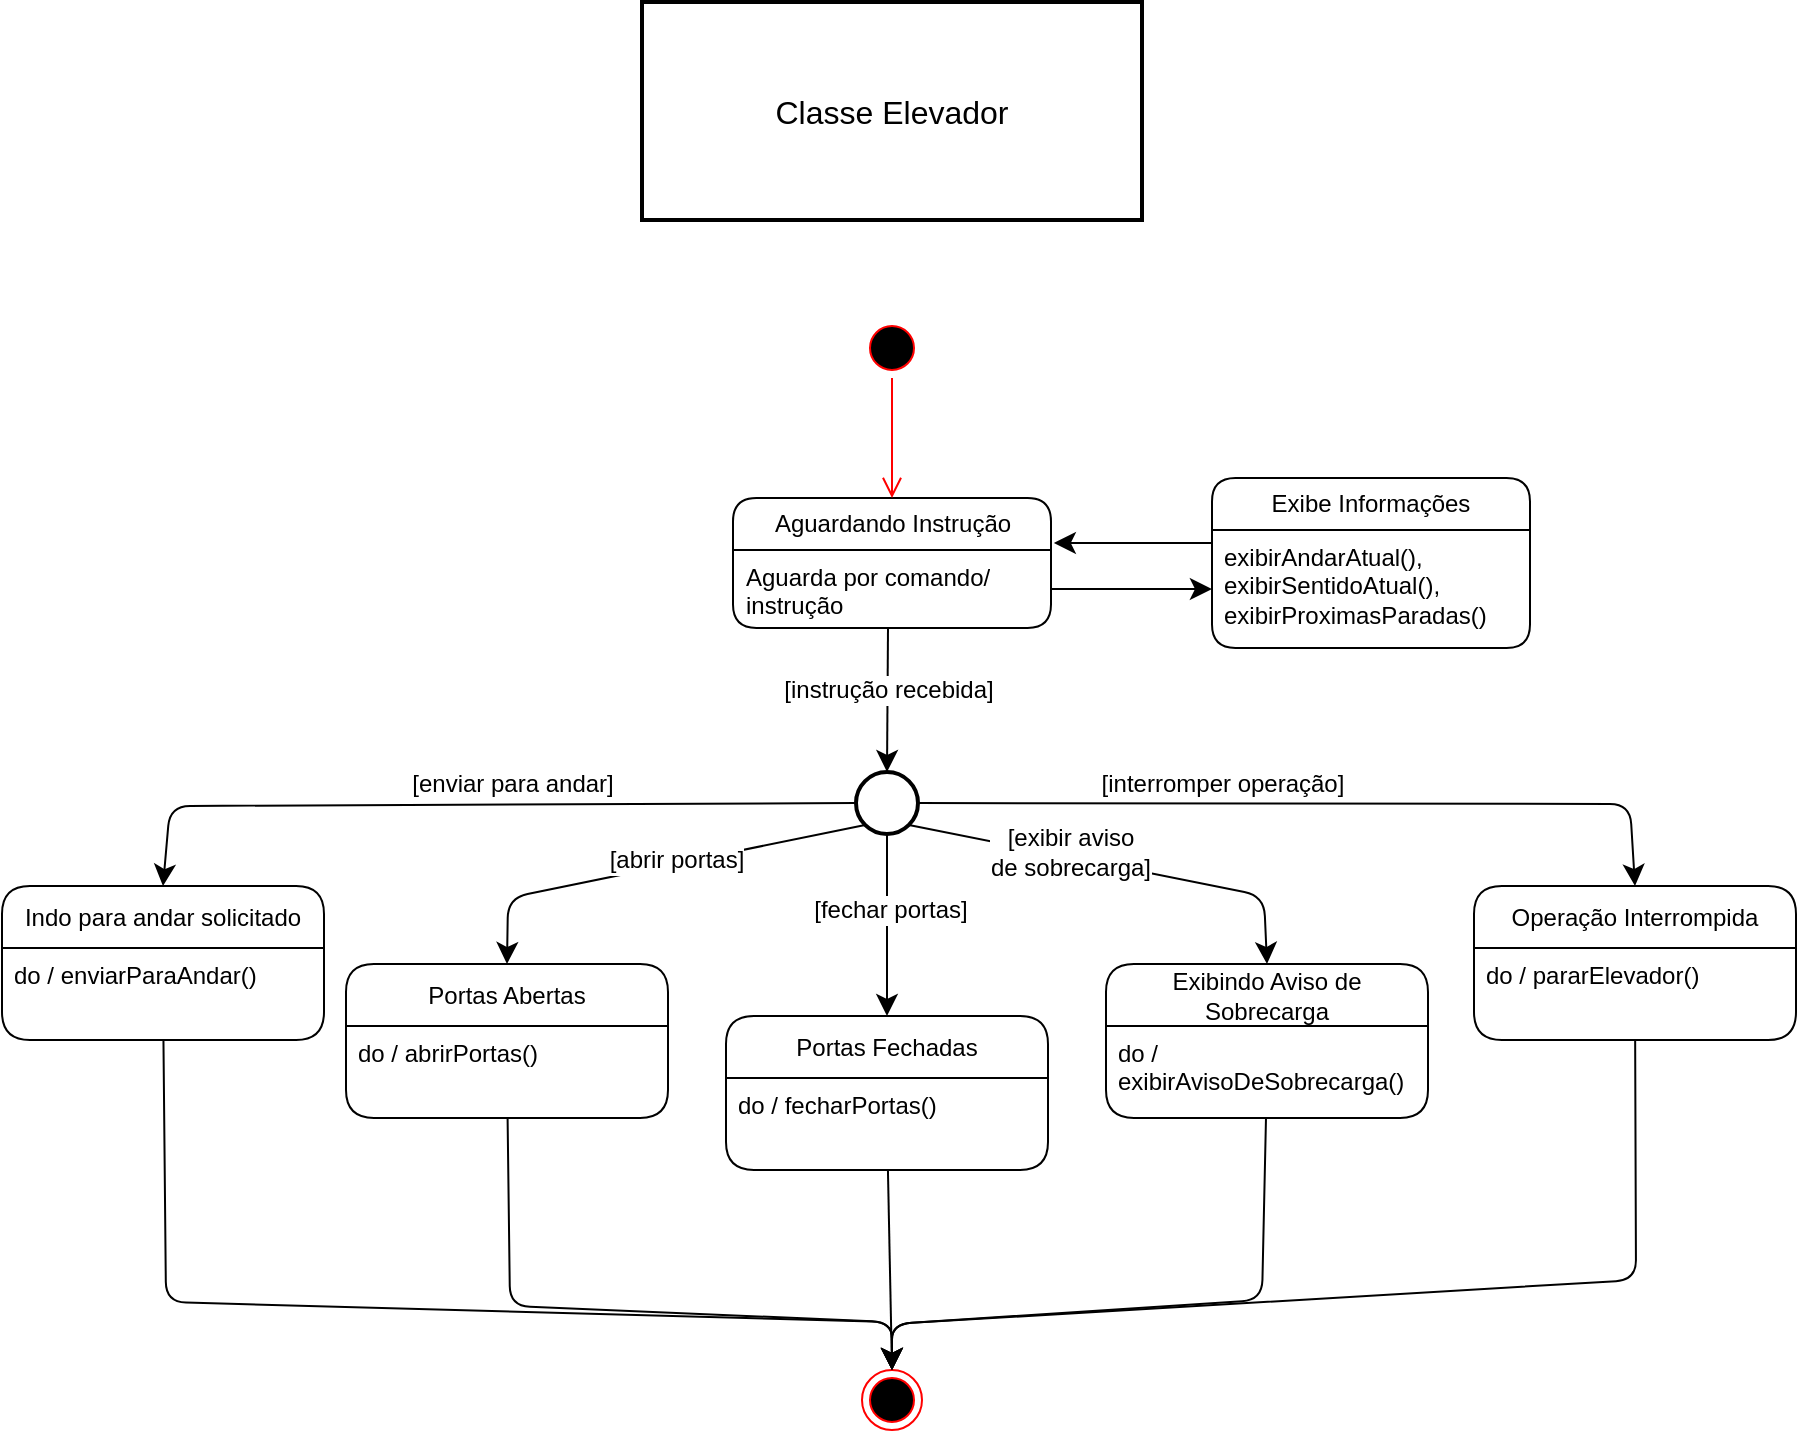 <mxfile version="24.7.17">
  <diagram name="Page-1" id="PvO7PaFhvo8tSTidr793">
    <mxGraphModel dx="2887" dy="1389" grid="0" gridSize="10" guides="1" tooltips="1" connect="1" arrows="1" fold="1" page="0" pageScale="1" pageWidth="850" pageHeight="1100" math="0" shadow="0">
      <root>
        <mxCell id="0" />
        <mxCell id="1" parent="0" />
        <mxCell id="tGHlBoQcHOteD8q6I_E0-1" value="Classe Elevador" style="rounded=0;whiteSpace=wrap;html=1;strokeWidth=2;fontSize=16;" parent="1" vertex="1">
          <mxGeometry x="-577" y="-50" width="250" height="109" as="geometry" />
        </mxCell>
        <mxCell id="IoiNk8IZeVNX4eK0WC4M-1" value="Aguardando Instrução" style="swimlane;fontStyle=0;childLayout=stackLayout;horizontal=1;startSize=26;fillColor=none;horizontalStack=0;resizeParent=1;resizeParentMax=0;resizeLast=0;collapsible=1;marginBottom=0;whiteSpace=wrap;html=1;rounded=1;" parent="1" vertex="1">
          <mxGeometry x="-531.5" y="198" width="159" height="65" as="geometry" />
        </mxCell>
        <mxCell id="OYxBc7l5gQZNsj0rQO2C-17" style="edgeStyle=none;shape=connector;curved=0;rounded=1;orthogonalLoop=1;jettySize=auto;html=1;strokeColor=default;align=center;verticalAlign=middle;fontFamily=Helvetica;fontSize=12;fontColor=default;labelBackgroundColor=default;startSize=8;endArrow=classic;endSize=8;" parent="IoiNk8IZeVNX4eK0WC4M-1" source="IoiNk8IZeVNX4eK0WC4M-2" edge="1">
          <mxGeometry relative="1" as="geometry">
            <mxPoint x="239.452" y="45.5" as="targetPoint" />
          </mxGeometry>
        </mxCell>
        <mxCell id="IoiNk8IZeVNX4eK0WC4M-2" value="Aguarda por comando/&lt;div&gt;instrução&lt;/div&gt;" style="text;strokeColor=none;fillColor=none;align=left;verticalAlign=top;spacingLeft=4;spacingRight=4;overflow=hidden;rotatable=0;points=[[0,0.5],[1,0.5]];portConstraint=eastwest;whiteSpace=wrap;html=1;" parent="IoiNk8IZeVNX4eK0WC4M-1" vertex="1">
          <mxGeometry y="26" width="159" height="39" as="geometry" />
        </mxCell>
        <mxCell id="IoiNk8IZeVNX4eK0WC4M-3" value="" style="ellipse;html=1;shape=startState;fillColor=#000000;strokeColor=#ff0000;" parent="1" vertex="1">
          <mxGeometry x="-467" y="108" width="30" height="30" as="geometry" />
        </mxCell>
        <mxCell id="IoiNk8IZeVNX4eK0WC4M-4" value="" style="edgeStyle=orthogonalEdgeStyle;html=1;verticalAlign=bottom;endArrow=open;endSize=8;strokeColor=#ff0000;rounded=0;fontSize=12;curved=1;" parent="1" source="IoiNk8IZeVNX4eK0WC4M-3" edge="1">
          <mxGeometry relative="1" as="geometry">
            <mxPoint x="-452" y="198" as="targetPoint" />
          </mxGeometry>
        </mxCell>
        <mxCell id="UVrMw299oJDWgqpV7a1R-3" style="edgeStyle=none;curved=0;rounded=1;orthogonalLoop=1;jettySize=auto;html=1;exitX=0;exitY=0.5;exitDx=0;exitDy=0;entryX=0.5;entryY=0;entryDx=0;entryDy=0;fontSize=12;startSize=8;endSize=8;" parent="1" source="IoiNk8IZeVNX4eK0WC4M-5" target="UVrMw299oJDWgqpV7a1R-1" edge="1">
          <mxGeometry relative="1" as="geometry">
            <Array as="points">
              <mxPoint x="-813" y="352" />
            </Array>
          </mxGeometry>
        </mxCell>
        <mxCell id="UVrMw299oJDWgqpV7a1R-4" value="[enviar para andar]" style="edgeLabel;html=1;align=center;verticalAlign=middle;resizable=0;points=[];fontSize=12;fontFamily=Helvetica;fontColor=default;labelBackgroundColor=default;" parent="UVrMw299oJDWgqpV7a1R-3" vertex="1" connectable="0">
          <mxGeometry x="-0.008" y="-2" relative="1" as="geometry">
            <mxPoint x="18" y="-9" as="offset" />
          </mxGeometry>
        </mxCell>
        <mxCell id="OYxBc7l5gQZNsj0rQO2C-1" style="edgeStyle=none;curved=0;rounded=1;orthogonalLoop=1;jettySize=auto;html=1;exitX=0;exitY=1;exitDx=0;exitDy=0;fontSize=12;startSize=8;endSize=8;entryX=0.5;entryY=0;entryDx=0;entryDy=0;" parent="1" source="IoiNk8IZeVNX4eK0WC4M-5" target="OYxBc7l5gQZNsj0rQO2C-3" edge="1">
          <mxGeometry relative="1" as="geometry">
            <mxPoint x="-648" y="450" as="targetPoint" />
            <Array as="points">
              <mxPoint x="-644" y="398" />
            </Array>
          </mxGeometry>
        </mxCell>
        <mxCell id="OYxBc7l5gQZNsj0rQO2C-2" value="[abrir portas]" style="edgeLabel;html=1;align=center;verticalAlign=middle;resizable=0;points=[];fontSize=12;fontFamily=Helvetica;fontColor=default;labelBackgroundColor=default;" parent="OYxBc7l5gQZNsj0rQO2C-1" vertex="1" connectable="0">
          <mxGeometry x="-0.052" relative="1" as="geometry">
            <mxPoint x="5" y="-3" as="offset" />
          </mxGeometry>
        </mxCell>
        <mxCell id="OYxBc7l5gQZNsj0rQO2C-7" style="edgeStyle=none;shape=connector;curved=0;rounded=1;orthogonalLoop=1;jettySize=auto;html=1;exitX=0.5;exitY=1;exitDx=0;exitDy=0;entryX=0.5;entryY=0;entryDx=0;entryDy=0;strokeColor=default;align=center;verticalAlign=middle;fontFamily=Helvetica;fontSize=12;fontColor=default;labelBackgroundColor=default;startSize=8;endArrow=classic;endSize=8;" parent="1" source="IoiNk8IZeVNX4eK0WC4M-5" target="OYxBc7l5gQZNsj0rQO2C-5" edge="1">
          <mxGeometry relative="1" as="geometry" />
        </mxCell>
        <mxCell id="OYxBc7l5gQZNsj0rQO2C-8" value="[fechar portas]" style="edgeLabel;html=1;align=center;verticalAlign=middle;resizable=0;points=[];fontSize=12;fontFamily=Helvetica;fontColor=default;labelBackgroundColor=default;" parent="OYxBc7l5gQZNsj0rQO2C-7" vertex="1" connectable="0">
          <mxGeometry x="-0.174" y="1" relative="1" as="geometry">
            <mxPoint as="offset" />
          </mxGeometry>
        </mxCell>
        <mxCell id="OYxBc7l5gQZNsj0rQO2C-11" style="edgeStyle=none;shape=connector;curved=0;rounded=1;orthogonalLoop=1;jettySize=auto;html=1;exitX=1;exitY=1;exitDx=0;exitDy=0;entryX=0.5;entryY=0;entryDx=0;entryDy=0;strokeColor=default;align=center;verticalAlign=middle;fontFamily=Helvetica;fontSize=12;fontColor=default;labelBackgroundColor=default;startSize=8;endArrow=classic;endSize=8;" parent="1" source="IoiNk8IZeVNX4eK0WC4M-5" target="OYxBc7l5gQZNsj0rQO2C-9" edge="1">
          <mxGeometry relative="1" as="geometry">
            <Array as="points">
              <mxPoint x="-266" y="397" />
            </Array>
          </mxGeometry>
        </mxCell>
        <mxCell id="OYxBc7l5gQZNsj0rQO2C-12" value="[exibir aviso&lt;div&gt;de sobrecarga]&lt;/div&gt;" style="edgeLabel;html=1;align=center;verticalAlign=middle;resizable=0;points=[];fontSize=12;fontFamily=Helvetica;fontColor=default;labelBackgroundColor=default;" parent="OYxBc7l5gQZNsj0rQO2C-11" vertex="1" connectable="0">
          <mxGeometry x="-0.294" y="1" relative="1" as="geometry">
            <mxPoint x="6" y="-1" as="offset" />
          </mxGeometry>
        </mxCell>
        <mxCell id="OYxBc7l5gQZNsj0rQO2C-15" style="edgeStyle=none;shape=connector;curved=0;rounded=1;orthogonalLoop=1;jettySize=auto;html=1;exitX=1;exitY=0.5;exitDx=0;exitDy=0;entryX=0.5;entryY=0;entryDx=0;entryDy=0;strokeColor=default;align=center;verticalAlign=middle;fontFamily=Helvetica;fontSize=12;fontColor=default;labelBackgroundColor=default;startSize=8;endArrow=classic;endSize=8;" parent="1" source="IoiNk8IZeVNX4eK0WC4M-5" target="OYxBc7l5gQZNsj0rQO2C-13" edge="1">
          <mxGeometry relative="1" as="geometry">
            <Array as="points">
              <mxPoint x="-83" y="351" />
            </Array>
          </mxGeometry>
        </mxCell>
        <mxCell id="OYxBc7l5gQZNsj0rQO2C-16" value="[interromper operação]" style="edgeLabel;html=1;align=center;verticalAlign=middle;resizable=0;points=[];fontSize=12;fontFamily=Helvetica;fontColor=default;labelBackgroundColor=default;" parent="OYxBc7l5gQZNsj0rQO2C-15" vertex="1" connectable="0">
          <mxGeometry x="-0.236" y="1" relative="1" as="geometry">
            <mxPoint y="-9" as="offset" />
          </mxGeometry>
        </mxCell>
        <mxCell id="IoiNk8IZeVNX4eK0WC4M-5" value="" style="ellipse;whiteSpace=wrap;html=1;aspect=fixed;strokeWidth=2;" parent="1" vertex="1">
          <mxGeometry x="-470" y="335" width="31" height="31" as="geometry" />
        </mxCell>
        <mxCell id="IoiNk8IZeVNX4eK0WC4M-6" style="edgeStyle=none;curved=1;rounded=0;orthogonalLoop=1;jettySize=auto;html=1;entryX=0.5;entryY=0;entryDx=0;entryDy=0;fontSize=12;startSize=8;endSize=8;" parent="1" target="IoiNk8IZeVNX4eK0WC4M-5" edge="1">
          <mxGeometry relative="1" as="geometry">
            <mxPoint x="-454" y="263" as="sourcePoint" />
          </mxGeometry>
        </mxCell>
        <mxCell id="IoiNk8IZeVNX4eK0WC4M-7" value="[instrução recebida]" style="edgeLabel;html=1;align=center;verticalAlign=middle;resizable=0;points=[];fontSize=12;" parent="IoiNk8IZeVNX4eK0WC4M-6" vertex="1" connectable="0">
          <mxGeometry x="-0.143" relative="1" as="geometry">
            <mxPoint as="offset" />
          </mxGeometry>
        </mxCell>
        <mxCell id="UVrMw299oJDWgqpV7a1R-1" value="Indo para andar solicitado" style="swimlane;fontStyle=0;childLayout=stackLayout;horizontal=1;startSize=31;fillColor=none;horizontalStack=0;resizeParent=1;resizeParentMax=0;resizeLast=0;collapsible=1;marginBottom=0;whiteSpace=wrap;html=1;rounded=1;" parent="1" vertex="1">
          <mxGeometry x="-897" y="392" width="161" height="77" as="geometry" />
        </mxCell>
        <mxCell id="UVrMw299oJDWgqpV7a1R-2" value="do / enviarParaAndar()" style="text;strokeColor=none;fillColor=none;align=left;verticalAlign=top;spacingLeft=4;spacingRight=4;overflow=hidden;rotatable=0;points=[[0,0.5],[1,0.5]];portConstraint=eastwest;whiteSpace=wrap;html=1;" parent="UVrMw299oJDWgqpV7a1R-1" vertex="1">
          <mxGeometry y="31" width="161" height="46" as="geometry" />
        </mxCell>
        <mxCell id="OYxBc7l5gQZNsj0rQO2C-3" value="Portas Abertas" style="swimlane;fontStyle=0;childLayout=stackLayout;horizontal=1;startSize=31;fillColor=none;horizontalStack=0;resizeParent=1;resizeParentMax=0;resizeLast=0;collapsible=1;marginBottom=0;whiteSpace=wrap;html=1;rounded=1;" parent="1" vertex="1">
          <mxGeometry x="-725" y="431" width="161" height="77" as="geometry" />
        </mxCell>
        <mxCell id="OYxBc7l5gQZNsj0rQO2C-4" value="do / abrirPortas()" style="text;strokeColor=none;fillColor=none;align=left;verticalAlign=top;spacingLeft=4;spacingRight=4;overflow=hidden;rotatable=0;points=[[0,0.5],[1,0.5]];portConstraint=eastwest;whiteSpace=wrap;html=1;" parent="OYxBc7l5gQZNsj0rQO2C-3" vertex="1">
          <mxGeometry y="31" width="161" height="46" as="geometry" />
        </mxCell>
        <mxCell id="OYxBc7l5gQZNsj0rQO2C-5" value="Portas Fechadas" style="swimlane;fontStyle=0;childLayout=stackLayout;horizontal=1;startSize=31;fillColor=none;horizontalStack=0;resizeParent=1;resizeParentMax=0;resizeLast=0;collapsible=1;marginBottom=0;whiteSpace=wrap;html=1;rounded=1;" parent="1" vertex="1">
          <mxGeometry x="-535" y="457" width="161" height="77" as="geometry" />
        </mxCell>
        <mxCell id="OYxBc7l5gQZNsj0rQO2C-6" value="do / fecharPortas()" style="text;strokeColor=none;fillColor=none;align=left;verticalAlign=top;spacingLeft=4;spacingRight=4;overflow=hidden;rotatable=0;points=[[0,0.5],[1,0.5]];portConstraint=eastwest;whiteSpace=wrap;html=1;" parent="OYxBc7l5gQZNsj0rQO2C-5" vertex="1">
          <mxGeometry y="31" width="161" height="46" as="geometry" />
        </mxCell>
        <mxCell id="OYxBc7l5gQZNsj0rQO2C-9" value="Exibindo Aviso de Sobrecarga" style="swimlane;fontStyle=0;childLayout=stackLayout;horizontal=1;startSize=31;fillColor=none;horizontalStack=0;resizeParent=1;resizeParentMax=0;resizeLast=0;collapsible=1;marginBottom=0;whiteSpace=wrap;html=1;rounded=1;" parent="1" vertex="1">
          <mxGeometry x="-345" y="431" width="161" height="77" as="geometry" />
        </mxCell>
        <mxCell id="OYxBc7l5gQZNsj0rQO2C-10" value="do / exibirAvisoDeSobrecarga()" style="text;strokeColor=none;fillColor=none;align=left;verticalAlign=top;spacingLeft=4;spacingRight=4;overflow=hidden;rotatable=0;points=[[0,0.5],[1,0.5]];portConstraint=eastwest;whiteSpace=wrap;html=1;" parent="OYxBc7l5gQZNsj0rQO2C-9" vertex="1">
          <mxGeometry y="31" width="161" height="46" as="geometry" />
        </mxCell>
        <mxCell id="OYxBc7l5gQZNsj0rQO2C-13" value="Operação Interrompida" style="swimlane;fontStyle=0;childLayout=stackLayout;horizontal=1;startSize=31;fillColor=none;horizontalStack=0;resizeParent=1;resizeParentMax=0;resizeLast=0;collapsible=1;marginBottom=0;whiteSpace=wrap;html=1;rounded=1;" parent="1" vertex="1">
          <mxGeometry x="-161" y="392" width="161" height="77" as="geometry" />
        </mxCell>
        <mxCell id="OYxBc7l5gQZNsj0rQO2C-14" value="do / pararElevador()" style="text;strokeColor=none;fillColor=none;align=left;verticalAlign=top;spacingLeft=4;spacingRight=4;overflow=hidden;rotatable=0;points=[[0,0.5],[1,0.5]];portConstraint=eastwest;whiteSpace=wrap;html=1;" parent="OYxBc7l5gQZNsj0rQO2C-13" vertex="1">
          <mxGeometry y="31" width="161" height="46" as="geometry" />
        </mxCell>
        <mxCell id="OYxBc7l5gQZNsj0rQO2C-18" value="Exibe Informações" style="swimlane;fontStyle=0;childLayout=stackLayout;horizontal=1;startSize=26;fillColor=none;horizontalStack=0;resizeParent=1;resizeParentMax=0;resizeLast=0;collapsible=1;marginBottom=0;whiteSpace=wrap;html=1;rounded=1;" parent="1" vertex="1">
          <mxGeometry x="-292" y="188" width="159" height="85" as="geometry" />
        </mxCell>
        <mxCell id="OYxBc7l5gQZNsj0rQO2C-20" value="exibirAndarAtual(), exibirSentidoAtual(),&lt;div&gt;exibirProximasParadas()&lt;/div&gt;" style="text;strokeColor=none;fillColor=none;align=left;verticalAlign=top;spacingLeft=4;spacingRight=4;overflow=hidden;rotatable=0;points=[[0,0.5],[1,0.5]];portConstraint=eastwest;whiteSpace=wrap;html=1;" parent="OYxBc7l5gQZNsj0rQO2C-18" vertex="1">
          <mxGeometry y="26" width="159" height="59" as="geometry" />
        </mxCell>
        <mxCell id="OYxBc7l5gQZNsj0rQO2C-21" style="edgeStyle=none;shape=connector;curved=0;rounded=1;orthogonalLoop=1;jettySize=auto;html=1;entryX=1.009;entryY=0.346;entryDx=0;entryDy=0;strokeColor=default;align=center;verticalAlign=middle;fontFamily=Helvetica;fontSize=12;fontColor=default;labelBackgroundColor=default;startSize=8;endArrow=classic;endSize=8;exitX=-0.003;exitY=0.11;exitDx=0;exitDy=0;exitPerimeter=0;entryPerimeter=0;" parent="1" source="OYxBc7l5gQZNsj0rQO2C-20" target="IoiNk8IZeVNX4eK0WC4M-1" edge="1">
          <mxGeometry relative="1" as="geometry" />
        </mxCell>
        <mxCell id="GQWJtqBUby6rGU7lSMVH-1" value="" style="ellipse;html=1;shape=endState;fillColor=#000000;strokeColor=#ff0000;" vertex="1" parent="1">
          <mxGeometry x="-467" y="634" width="30" height="30" as="geometry" />
        </mxCell>
        <mxCell id="GQWJtqBUby6rGU7lSMVH-2" style="edgeStyle=none;curved=0;rounded=1;orthogonalLoop=1;jettySize=auto;html=1;entryX=0.5;entryY=0;entryDx=0;entryDy=0;fontSize=12;startSize=8;endSize=8;" edge="1" parent="1" source="UVrMw299oJDWgqpV7a1R-2" target="GQWJtqBUby6rGU7lSMVH-1">
          <mxGeometry relative="1" as="geometry">
            <Array as="points">
              <mxPoint x="-815" y="600" />
              <mxPoint x="-452" y="610" />
            </Array>
          </mxGeometry>
        </mxCell>
        <mxCell id="GQWJtqBUby6rGU7lSMVH-3" style="edgeStyle=none;shape=connector;curved=0;rounded=1;orthogonalLoop=1;jettySize=auto;html=1;entryX=0.5;entryY=0;entryDx=0;entryDy=0;strokeColor=default;align=center;verticalAlign=middle;fontFamily=Helvetica;fontSize=12;fontColor=default;labelBackgroundColor=default;startSize=8;endArrow=classic;endSize=8;" edge="1" parent="1" source="OYxBc7l5gQZNsj0rQO2C-4" target="GQWJtqBUby6rGU7lSMVH-1">
          <mxGeometry relative="1" as="geometry">
            <Array as="points">
              <mxPoint x="-643" y="602" />
              <mxPoint x="-452" y="610" />
            </Array>
          </mxGeometry>
        </mxCell>
        <mxCell id="GQWJtqBUby6rGU7lSMVH-4" style="edgeStyle=none;shape=connector;curved=0;rounded=1;orthogonalLoop=1;jettySize=auto;html=1;entryX=0.5;entryY=0;entryDx=0;entryDy=0;strokeColor=default;align=center;verticalAlign=middle;fontFamily=Helvetica;fontSize=12;fontColor=default;labelBackgroundColor=default;startSize=8;endArrow=classic;endSize=8;" edge="1" parent="1" source="OYxBc7l5gQZNsj0rQO2C-6" target="GQWJtqBUby6rGU7lSMVH-1">
          <mxGeometry relative="1" as="geometry" />
        </mxCell>
        <mxCell id="GQWJtqBUby6rGU7lSMVH-5" style="edgeStyle=none;shape=connector;curved=0;rounded=1;orthogonalLoop=1;jettySize=auto;html=1;entryX=0.5;entryY=0;entryDx=0;entryDy=0;strokeColor=default;align=center;verticalAlign=middle;fontFamily=Helvetica;fontSize=12;fontColor=default;labelBackgroundColor=default;startSize=8;endArrow=classic;endSize=8;" edge="1" parent="1" source="OYxBc7l5gQZNsj0rQO2C-10" target="GQWJtqBUby6rGU7lSMVH-1">
          <mxGeometry relative="1" as="geometry">
            <Array as="points">
              <mxPoint x="-267" y="599" />
              <mxPoint x="-452" y="611" />
            </Array>
          </mxGeometry>
        </mxCell>
        <mxCell id="GQWJtqBUby6rGU7lSMVH-6" style="edgeStyle=none;shape=connector;curved=0;rounded=1;orthogonalLoop=1;jettySize=auto;html=1;entryX=0.5;entryY=0;entryDx=0;entryDy=0;strokeColor=default;align=center;verticalAlign=middle;fontFamily=Helvetica;fontSize=12;fontColor=default;labelBackgroundColor=default;startSize=8;endArrow=classic;endSize=8;" edge="1" parent="1" source="OYxBc7l5gQZNsj0rQO2C-14" target="GQWJtqBUby6rGU7lSMVH-1">
          <mxGeometry relative="1" as="geometry">
            <Array as="points">
              <mxPoint x="-80" y="589" />
              <mxPoint x="-452" y="611" />
            </Array>
          </mxGeometry>
        </mxCell>
      </root>
    </mxGraphModel>
  </diagram>
</mxfile>
